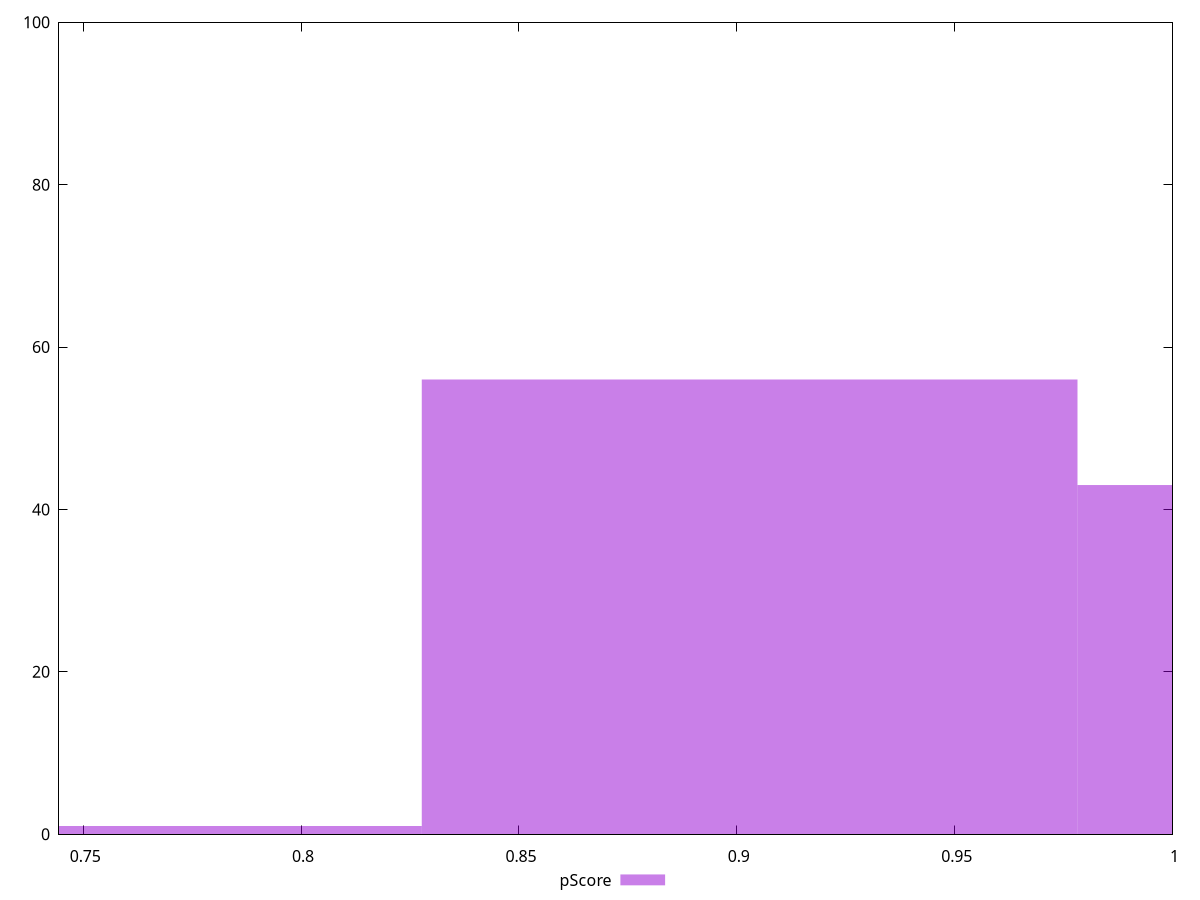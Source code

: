 reset

$pScore <<EOF
0.7524575434103897 1
0.9029490520924677 56
1.0534405607745456 43
EOF

set key outside below
set boxwidth 0.15049150868207795
set xrange [0.7444444444444445:1]
set yrange [0:100]
set trange [0:100]
set style fill transparent solid 0.5 noborder
set terminal svg size 640, 490 enhanced background rgb 'white'
set output "report_00017_2021-02-10T15-08-03.406Z/unused-css-rules/samples/pages+cached/pScore/histogram.svg"

plot $pScore title "pScore" with boxes

reset
